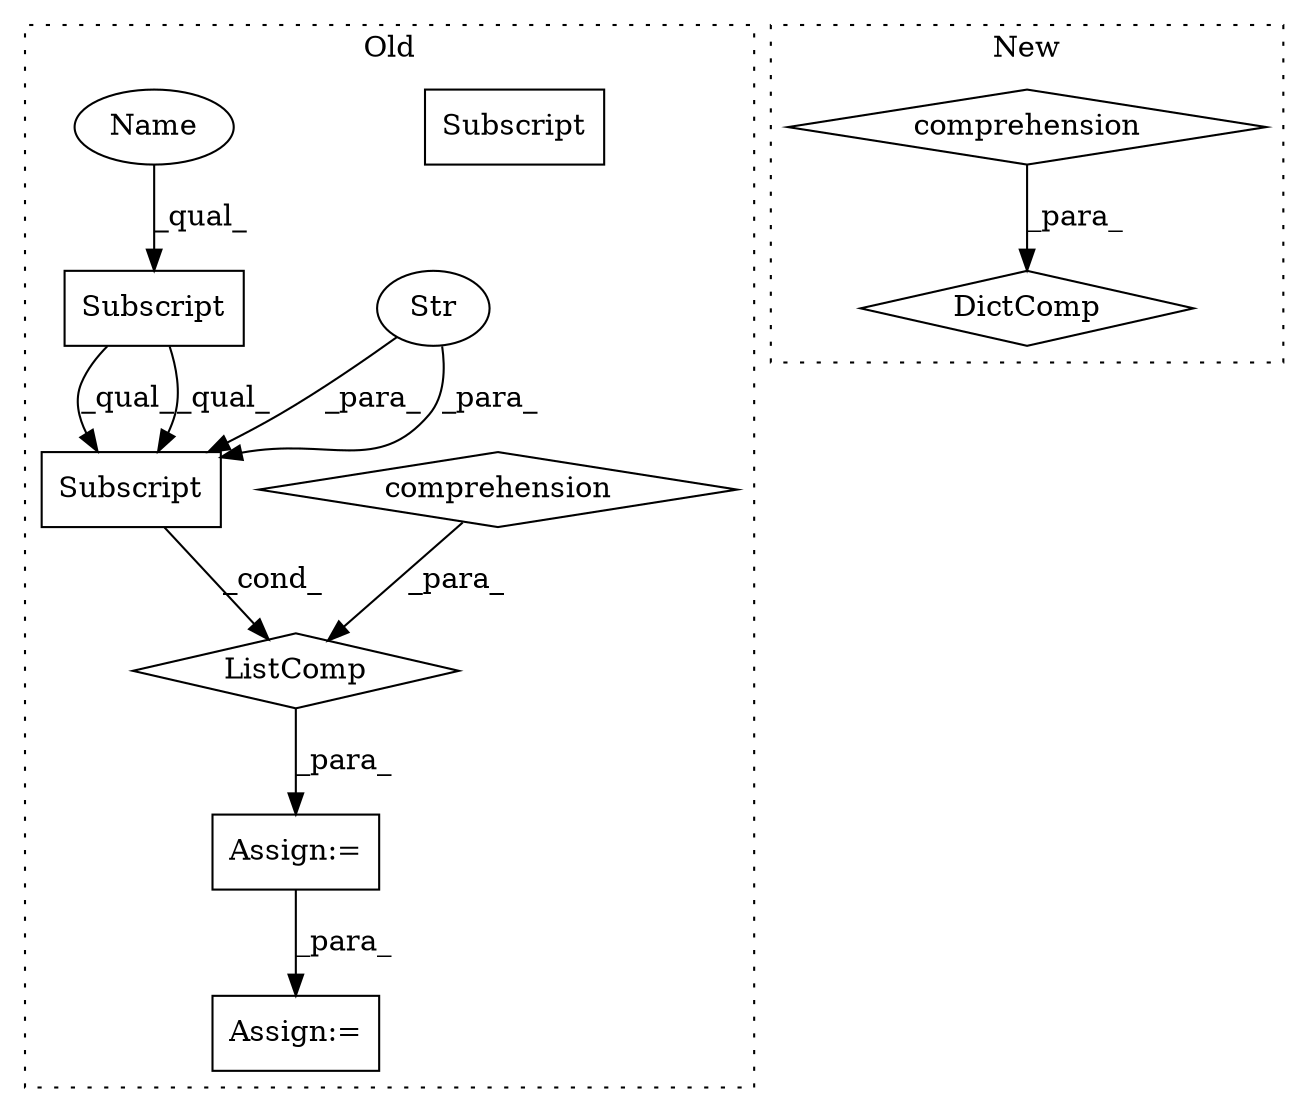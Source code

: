 digraph G {
subgraph cluster0 {
1 [label="ListComp" a="106" s="4248" l="44" shape="diamond"];
4 [label="comprehension" a="45" s="4270" l="3" shape="diamond"];
5 [label="Assign:=" a="68" s="4245" l="3" shape="box"];
6 [label="Assign:=" a="68" s="4540" l="3" shape="box"];
7 [label="Subscript" a="63" s="4249,0" l="20,0" shape="box"];
8 [label="Str" a="66" s="4259" l="9" shape="ellipse"];
9 [label="Subscript" a="63" s="4249,0" l="9,0" shape="box"];
10 [label="Subscript" a="63" s="4249,0" l="20,0" shape="box"];
11 [label="Name" a="87" s="4249" l="6" shape="ellipse"];
label = "Old";
style="dotted";
}
subgraph cluster1 {
2 [label="DictComp" a="84" s="7945" l="87" shape="diamond"];
3 [label="comprehension" a="45" s="7972" l="3" shape="diamond"];
label = "New";
style="dotted";
}
1 -> 5 [label="_para_"];
3 -> 2 [label="_para_"];
4 -> 1 [label="_para_"];
5 -> 6 [label="_para_"];
8 -> 10 [label="_para_"];
8 -> 10 [label="_para_"];
9 -> 10 [label="_qual_"];
9 -> 10 [label="_qual_"];
10 -> 1 [label="_cond_"];
11 -> 9 [label="_qual_"];
}